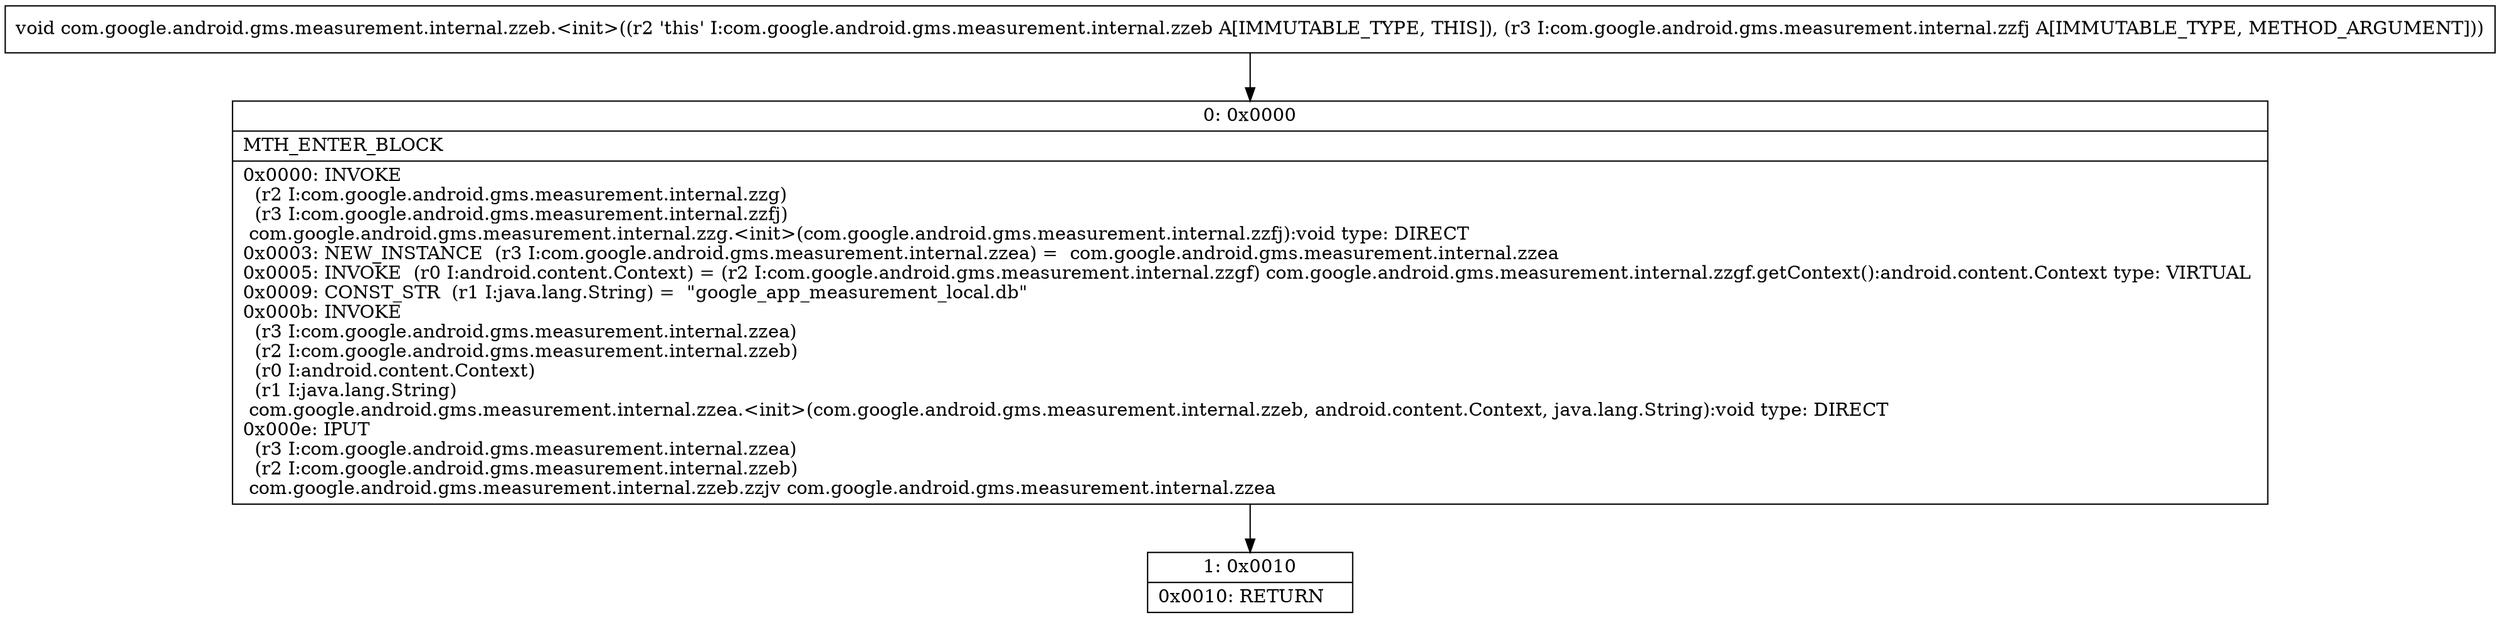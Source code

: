 digraph "CFG forcom.google.android.gms.measurement.internal.zzeb.\<init\>(Lcom\/google\/android\/gms\/measurement\/internal\/zzfj;)V" {
Node_0 [shape=record,label="{0\:\ 0x0000|MTH_ENTER_BLOCK\l|0x0000: INVOKE  \l  (r2 I:com.google.android.gms.measurement.internal.zzg)\l  (r3 I:com.google.android.gms.measurement.internal.zzfj)\l com.google.android.gms.measurement.internal.zzg.\<init\>(com.google.android.gms.measurement.internal.zzfj):void type: DIRECT \l0x0003: NEW_INSTANCE  (r3 I:com.google.android.gms.measurement.internal.zzea) =  com.google.android.gms.measurement.internal.zzea \l0x0005: INVOKE  (r0 I:android.content.Context) = (r2 I:com.google.android.gms.measurement.internal.zzgf) com.google.android.gms.measurement.internal.zzgf.getContext():android.content.Context type: VIRTUAL \l0x0009: CONST_STR  (r1 I:java.lang.String) =  \"google_app_measurement_local.db\" \l0x000b: INVOKE  \l  (r3 I:com.google.android.gms.measurement.internal.zzea)\l  (r2 I:com.google.android.gms.measurement.internal.zzeb)\l  (r0 I:android.content.Context)\l  (r1 I:java.lang.String)\l com.google.android.gms.measurement.internal.zzea.\<init\>(com.google.android.gms.measurement.internal.zzeb, android.content.Context, java.lang.String):void type: DIRECT \l0x000e: IPUT  \l  (r3 I:com.google.android.gms.measurement.internal.zzea)\l  (r2 I:com.google.android.gms.measurement.internal.zzeb)\l com.google.android.gms.measurement.internal.zzeb.zzjv com.google.android.gms.measurement.internal.zzea \l}"];
Node_1 [shape=record,label="{1\:\ 0x0010|0x0010: RETURN   \l}"];
MethodNode[shape=record,label="{void com.google.android.gms.measurement.internal.zzeb.\<init\>((r2 'this' I:com.google.android.gms.measurement.internal.zzeb A[IMMUTABLE_TYPE, THIS]), (r3 I:com.google.android.gms.measurement.internal.zzfj A[IMMUTABLE_TYPE, METHOD_ARGUMENT])) }"];
MethodNode -> Node_0;
Node_0 -> Node_1;
}

